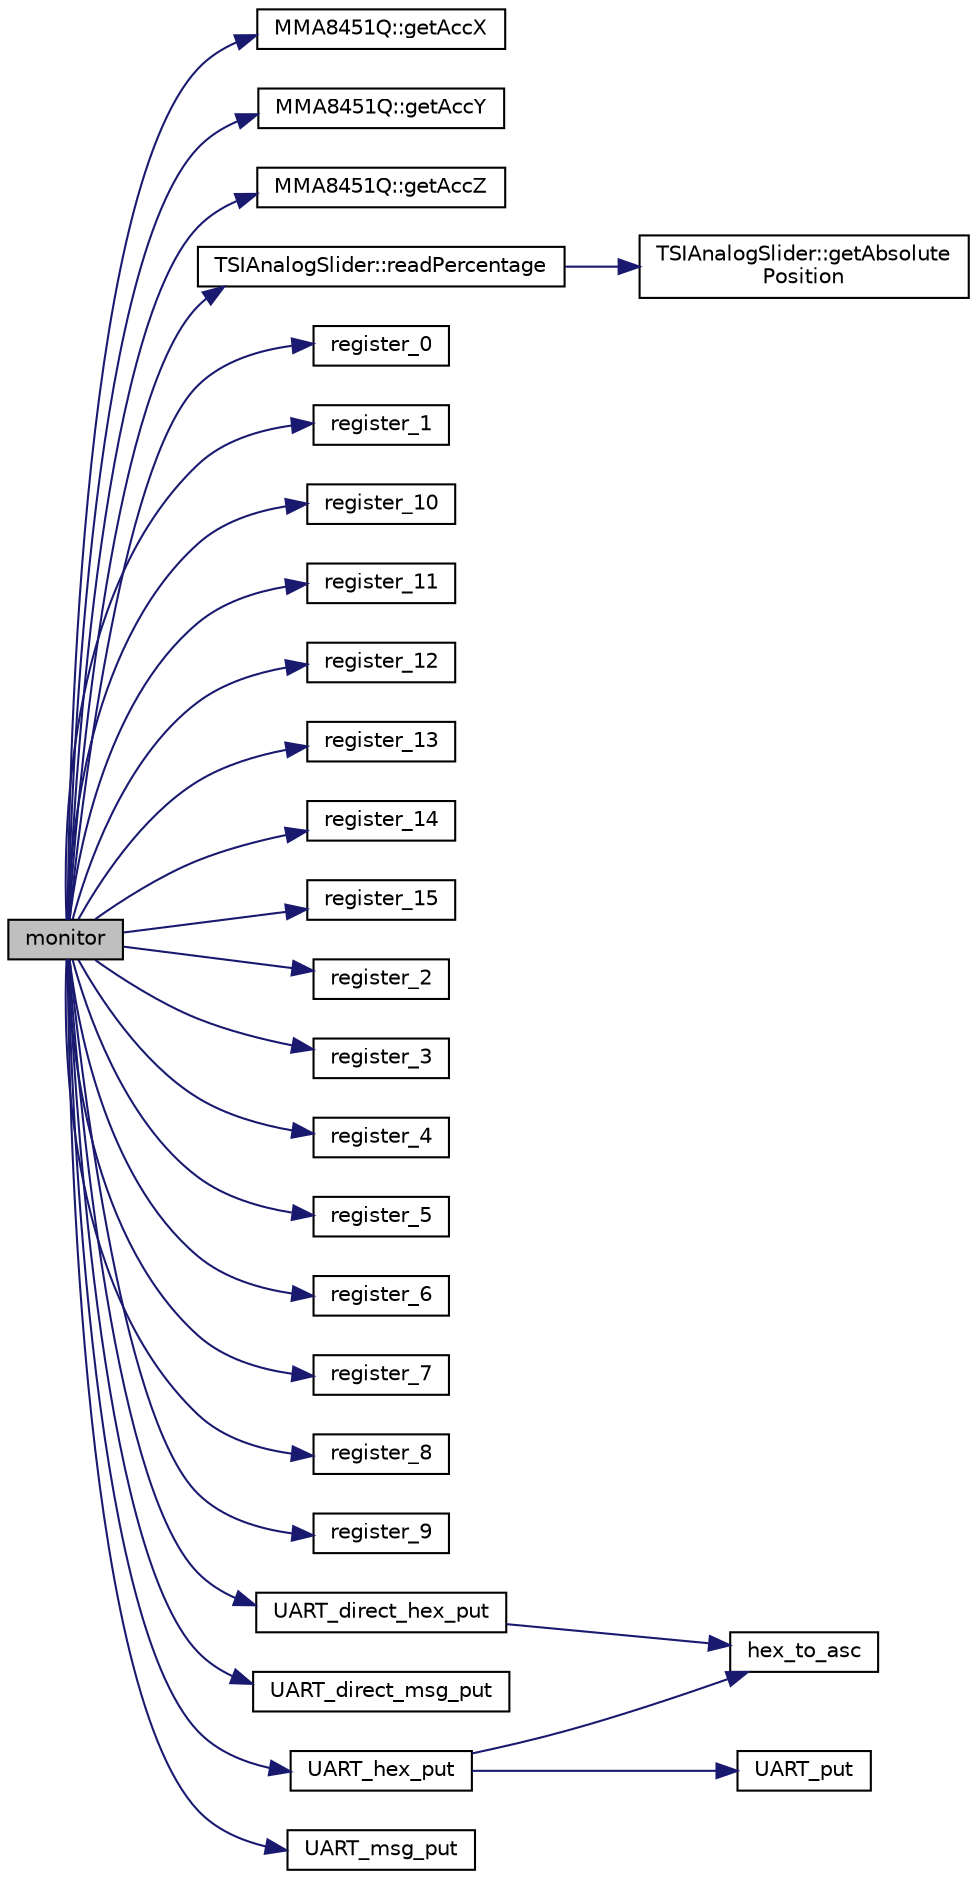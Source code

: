 digraph "monitor"
{
 // LATEX_PDF_SIZE
  edge [fontname="Helvetica",fontsize="10",labelfontname="Helvetica",labelfontsize="10"];
  node [fontname="Helvetica",fontsize="10",shape=record];
  rankdir="LR";
  Node1 [label="monitor",height=0.2,width=0.4,color="black", fillcolor="grey75", style="filled", fontcolor="black",tooltip=" "];
  Node1 -> Node2 [color="midnightblue",fontsize="10",style="solid",fontname="Helvetica"];
  Node2 [label="MMA8451Q::getAccX",height=0.2,width=0.4,color="black", fillcolor="white", style="filled",URL="$class_m_m_a8451_q.html#a1f5f65dfa6b6767027d84b5d90885e38",tooltip=" "];
  Node1 -> Node3 [color="midnightblue",fontsize="10",style="solid",fontname="Helvetica"];
  Node3 [label="MMA8451Q::getAccY",height=0.2,width=0.4,color="black", fillcolor="white", style="filled",URL="$class_m_m_a8451_q.html#aa9143b4b3128e886c93d4a00fac2cd4c",tooltip=" "];
  Node1 -> Node4 [color="midnightblue",fontsize="10",style="solid",fontname="Helvetica"];
  Node4 [label="MMA8451Q::getAccZ",height=0.2,width=0.4,color="black", fillcolor="white", style="filled",URL="$class_m_m_a8451_q.html#a32caae9379a38d51161c22b7cc78c399",tooltip=" "];
  Node1 -> Node5 [color="midnightblue",fontsize="10",style="solid",fontname="Helvetica"];
  Node5 [label="TSIAnalogSlider::readPercentage",height=0.2,width=0.4,color="black", fillcolor="white", style="filled",URL="$class_t_s_i_analog_slider.html#ac269bbe9a24cd83f9cb8197cd150203f",tooltip=" "];
  Node5 -> Node6 [color="midnightblue",fontsize="10",style="solid",fontname="Helvetica"];
  Node6 [label="TSIAnalogSlider::getAbsolute\lPosition",height=0.2,width=0.4,color="black", fillcolor="white", style="filled",URL="$class_t_s_i_analog_slider.html#a0bbd64bde1bf4266565be9b55d6fcc16",tooltip=" "];
  Node1 -> Node7 [color="midnightblue",fontsize="10",style="solid",fontname="Helvetica"];
  Node7 [label="register_0",height=0.2,width=0.4,color="black", fillcolor="white", style="filled",URL="$_monitor_8cpp.html#a1acfa32889fb3f7772a80c33f17a10f4",tooltip=" "];
  Node1 -> Node8 [color="midnightblue",fontsize="10",style="solid",fontname="Helvetica"];
  Node8 [label="register_1",height=0.2,width=0.4,color="black", fillcolor="white", style="filled",URL="$_monitor_8cpp.html#af4f310dff975c02b20f26636c6c3ef06",tooltip=" "];
  Node1 -> Node9 [color="midnightblue",fontsize="10",style="solid",fontname="Helvetica"];
  Node9 [label="register_10",height=0.2,width=0.4,color="black", fillcolor="white", style="filled",URL="$_monitor_8cpp.html#a74d156db0f8acd998aef5b89823530ff",tooltip=" "];
  Node1 -> Node10 [color="midnightblue",fontsize="10",style="solid",fontname="Helvetica"];
  Node10 [label="register_11",height=0.2,width=0.4,color="black", fillcolor="white", style="filled",URL="$_monitor_8cpp.html#aca4cb1682e152dd6490ca0ad8c14ba63",tooltip=" "];
  Node1 -> Node11 [color="midnightblue",fontsize="10",style="solid",fontname="Helvetica"];
  Node11 [label="register_12",height=0.2,width=0.4,color="black", fillcolor="white", style="filled",URL="$_monitor_8cpp.html#a87858d2ec667c5e18eef59092a4eb868",tooltip=" "];
  Node1 -> Node12 [color="midnightblue",fontsize="10",style="solid",fontname="Helvetica"];
  Node12 [label="register_13",height=0.2,width=0.4,color="black", fillcolor="white", style="filled",URL="$_monitor_8cpp.html#a3a3e6b593805f4e3851166051a42f013",tooltip=" "];
  Node1 -> Node13 [color="midnightblue",fontsize="10",style="solid",fontname="Helvetica"];
  Node13 [label="register_14",height=0.2,width=0.4,color="black", fillcolor="white", style="filled",URL="$_monitor_8cpp.html#a7399860acab51a164e164c2fba044d4c",tooltip=" "];
  Node1 -> Node14 [color="midnightblue",fontsize="10",style="solid",fontname="Helvetica"];
  Node14 [label="register_15",height=0.2,width=0.4,color="black", fillcolor="white", style="filled",URL="$_monitor_8cpp.html#a0a9c96ec951ad4388e574d985fb43949",tooltip=" "];
  Node1 -> Node15 [color="midnightblue",fontsize="10",style="solid",fontname="Helvetica"];
  Node15 [label="register_2",height=0.2,width=0.4,color="black", fillcolor="white", style="filled",URL="$_monitor_8cpp.html#a6fa5bf939f3d799a5fdc81cc703b38aa",tooltip=" "];
  Node1 -> Node16 [color="midnightblue",fontsize="10",style="solid",fontname="Helvetica"];
  Node16 [label="register_3",height=0.2,width=0.4,color="black", fillcolor="white", style="filled",URL="$_monitor_8cpp.html#a4c83941c57e25dfd90fe1fb9de46c46e",tooltip=" "];
  Node1 -> Node17 [color="midnightblue",fontsize="10",style="solid",fontname="Helvetica"];
  Node17 [label="register_4",height=0.2,width=0.4,color="black", fillcolor="white", style="filled",URL="$_monitor_8cpp.html#a5f5e205f220b60b3dc027e6e881f9b65",tooltip=" "];
  Node1 -> Node18 [color="midnightblue",fontsize="10",style="solid",fontname="Helvetica"];
  Node18 [label="register_5",height=0.2,width=0.4,color="black", fillcolor="white", style="filled",URL="$_monitor_8cpp.html#afff65f76f9bec8179813474bb7cb8cec",tooltip=" "];
  Node1 -> Node19 [color="midnightblue",fontsize="10",style="solid",fontname="Helvetica"];
  Node19 [label="register_6",height=0.2,width=0.4,color="black", fillcolor="white", style="filled",URL="$_monitor_8cpp.html#a9e9fc7543f7451bed1391bceccd59d31",tooltip=" "];
  Node1 -> Node20 [color="midnightblue",fontsize="10",style="solid",fontname="Helvetica"];
  Node20 [label="register_7",height=0.2,width=0.4,color="black", fillcolor="white", style="filled",URL="$_monitor_8cpp.html#aef97cbd3b23439790fb02905b1f4a673",tooltip=" "];
  Node1 -> Node21 [color="midnightblue",fontsize="10",style="solid",fontname="Helvetica"];
  Node21 [label="register_8",height=0.2,width=0.4,color="black", fillcolor="white", style="filled",URL="$_monitor_8cpp.html#afc29386541d17a145ae2ed79eb86770a",tooltip=" "];
  Node1 -> Node22 [color="midnightblue",fontsize="10",style="solid",fontname="Helvetica"];
  Node22 [label="register_9",height=0.2,width=0.4,color="black", fillcolor="white", style="filled",URL="$_monitor_8cpp.html#a3cfdbf7d89b2d07d8fd4ec26bb679228",tooltip=" "];
  Node1 -> Node23 [color="midnightblue",fontsize="10",style="solid",fontname="Helvetica"];
  Node23 [label="UART_direct_hex_put",height=0.2,width=0.4,color="black", fillcolor="white", style="filled",URL="$_u_a_r_t__poll_8cpp.html#aed4756aead0f5bdb87fb09e7ed2f6b91",tooltip=" "];
  Node23 -> Node24 [color="midnightblue",fontsize="10",style="solid",fontname="Helvetica"];
  Node24 [label="hex_to_asc",height=0.2,width=0.4,color="black", fillcolor="white", style="filled",URL="$_u_a_r_t__poll_8cpp.html#a4456109db514cdc9933618f2aa6f1897",tooltip=" "];
  Node1 -> Node25 [color="midnightblue",fontsize="10",style="solid",fontname="Helvetica"];
  Node25 [label="UART_direct_msg_put",height=0.2,width=0.4,color="black", fillcolor="white", style="filled",URL="$_u_a_r_t__poll_8cpp.html#ad56b6abae77fe4b4bea9a839bb47d232",tooltip=" "];
  Node1 -> Node26 [color="midnightblue",fontsize="10",style="solid",fontname="Helvetica"];
  Node26 [label="UART_hex_put",height=0.2,width=0.4,color="black", fillcolor="white", style="filled",URL="$_u_a_r_t__poll_8cpp.html#a250ea5455b397ab492794e657d8c5bc8",tooltip=" "];
  Node26 -> Node24 [color="midnightblue",fontsize="10",style="solid",fontname="Helvetica"];
  Node26 -> Node27 [color="midnightblue",fontsize="10",style="solid",fontname="Helvetica"];
  Node27 [label="UART_put",height=0.2,width=0.4,color="black", fillcolor="white", style="filled",URL="$_u_a_r_t__poll_8cpp.html#adf7d84d83418afe25297949ce89a7586",tooltip=" "];
  Node1 -> Node28 [color="midnightblue",fontsize="10",style="solid",fontname="Helvetica"];
  Node28 [label="UART_msg_put",height=0.2,width=0.4,color="black", fillcolor="white", style="filled",URL="$_u_a_r_t__poll_8cpp.html#ac6ed065c7d51693d1fbf390c19a7fa4b",tooltip=" "];
}
